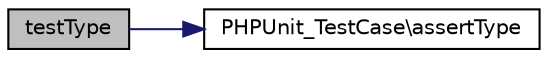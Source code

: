 digraph "testType"
{
  edge [fontname="Helvetica",fontsize="10",labelfontname="Helvetica",labelfontsize="10"];
  node [fontname="Helvetica",fontsize="10",shape=record];
  rankdir="LR";
  Node1 [label="testType",height=0.2,width=0.4,color="black", fillcolor="grey75", style="filled" fontcolor="black"];
  Node1 -> Node2 [color="midnightblue",fontsize="10",style="solid",fontname="Helvetica"];
  Node2 [label="PHPUnit_TestCase\\assertType",height=0.2,width=0.4,color="black", fillcolor="white", style="filled",URL="$class_p_h_p_unit___test_case.html#ae5abdbb96064fd25f6978e59321fdca9"];
}
